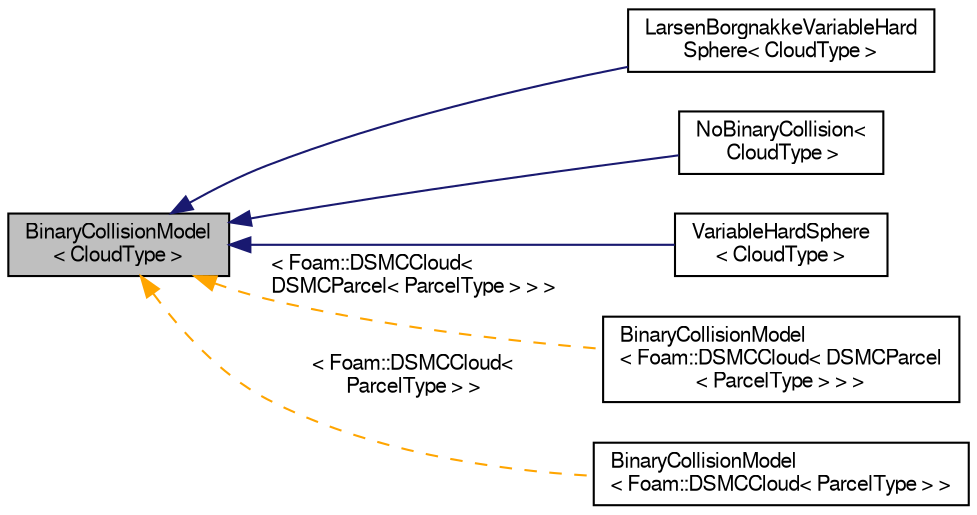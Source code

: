 digraph "BinaryCollisionModel&lt; CloudType &gt;"
{
  bgcolor="transparent";
  edge [fontname="FreeSans",fontsize="10",labelfontname="FreeSans",labelfontsize="10"];
  node [fontname="FreeSans",fontsize="10",shape=record];
  rankdir="LR";
  Node1 [label="BinaryCollisionModel\l\< CloudType \>",height=0.2,width=0.4,color="black", fillcolor="grey75", style="filled" fontcolor="black"];
  Node1 -> Node2 [dir="back",color="midnightblue",fontsize="10",style="solid",fontname="FreeSans"];
  Node2 [label="LarsenBorgnakkeVariableHard\lSphere\< CloudType \>",height=0.2,width=0.4,color="black",URL="$a01235.html",tooltip="Variable Hard Sphere BinaryCollision Model with Larsen Borgnakke internal energy redistribution. Based on the INELRS subroutine in Bird&#39;s DSMC0R.FOR. "];
  Node1 -> Node3 [dir="back",color="midnightblue",fontsize="10",style="solid",fontname="FreeSans"];
  Node3 [label="NoBinaryCollision\<\l CloudType \>",height=0.2,width=0.4,color="black",URL="$a01543.html",tooltip="No collison BinaryCollision Model. "];
  Node1 -> Node4 [dir="back",color="midnightblue",fontsize="10",style="solid",fontname="FreeSans"];
  Node4 [label="VariableHardSphere\l\< CloudType \>",height=0.2,width=0.4,color="black",URL="$a02711.html",tooltip="Variable Hard Sphere BinaryCollision Model. "];
  Node1 -> Node5 [dir="back",color="orange",fontsize="10",style="dashed",label=" \< Foam::DSMCCloud\<\l DSMCParcel\< ParcelType \> \> \>" ,fontname="FreeSans"];
  Node5 [label="BinaryCollisionModel\l\< Foam::DSMCCloud\< DSMCParcel\l\< ParcelType \> \> \>",height=0.2,width=0.4,color="black",URL="$a00123.html"];
  Node1 -> Node6 [dir="back",color="orange",fontsize="10",style="dashed",label=" \< Foam::DSMCCloud\<\l ParcelType \> \>" ,fontname="FreeSans"];
  Node6 [label="BinaryCollisionModel\l\< Foam::DSMCCloud\< ParcelType \> \>",height=0.2,width=0.4,color="black",URL="$a00123.html"];
}

